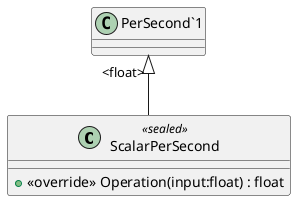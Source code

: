 @startuml
class ScalarPerSecond <<sealed>> {
    + <<override>> Operation(input:float) : float
}
"PerSecond`1" "<float>" <|-- ScalarPerSecond
@enduml
